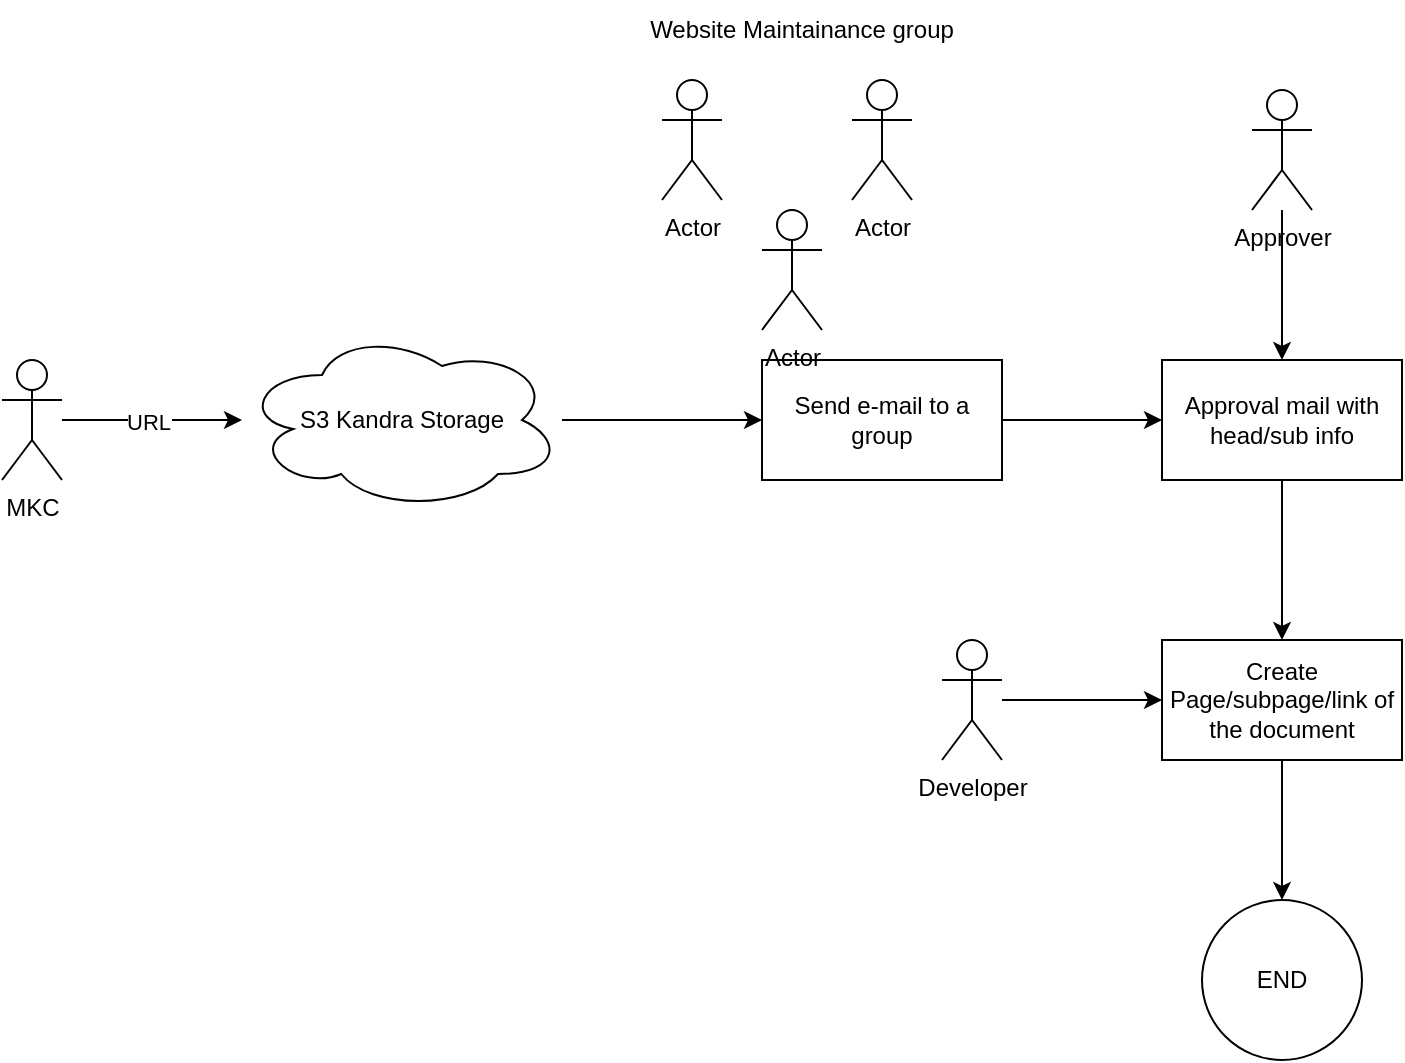 <mxfile version="21.8.0" type="github">
  <diagram id="BnKN2QzgdD9f6Xm2rwWh" name="Page-1">
    <mxGraphModel dx="901" dy="546" grid="1" gridSize="10" guides="1" tooltips="1" connect="1" arrows="1" fold="1" page="1" pageScale="1" pageWidth="827" pageHeight="1169" math="0" shadow="0">
      <root>
        <mxCell id="0" />
        <mxCell id="1" parent="0" />
        <mxCell id="lcb-WT6afnCP31qYRkrr-3" style="edgeStyle=orthogonalEdgeStyle;rounded=0;orthogonalLoop=1;jettySize=auto;html=1;" edge="1" parent="1" source="lcb-WT6afnCP31qYRkrr-1" target="lcb-WT6afnCP31qYRkrr-2">
          <mxGeometry relative="1" as="geometry" />
        </mxCell>
        <mxCell id="lcb-WT6afnCP31qYRkrr-4" value="URL" style="edgeLabel;html=1;align=center;verticalAlign=middle;resizable=0;points=[];" vertex="1" connectable="0" parent="lcb-WT6afnCP31qYRkrr-3">
          <mxGeometry x="-0.044" y="-1" relative="1" as="geometry">
            <mxPoint as="offset" />
          </mxGeometry>
        </mxCell>
        <mxCell id="lcb-WT6afnCP31qYRkrr-1" value="MKC" style="shape=umlActor;verticalLabelPosition=bottom;verticalAlign=top;html=1;outlineConnect=0;" vertex="1" parent="1">
          <mxGeometry x="101" y="230" width="30" height="60" as="geometry" />
        </mxCell>
        <mxCell id="lcb-WT6afnCP31qYRkrr-6" value="" style="edgeStyle=orthogonalEdgeStyle;rounded=0;orthogonalLoop=1;jettySize=auto;html=1;" edge="1" parent="1" source="lcb-WT6afnCP31qYRkrr-2" target="lcb-WT6afnCP31qYRkrr-5">
          <mxGeometry relative="1" as="geometry" />
        </mxCell>
        <mxCell id="lcb-WT6afnCP31qYRkrr-2" value="S3 Kandra Storage" style="ellipse;shape=cloud;whiteSpace=wrap;html=1;" vertex="1" parent="1">
          <mxGeometry x="221" y="215" width="160" height="90" as="geometry" />
        </mxCell>
        <mxCell id="lcb-WT6afnCP31qYRkrr-12" value="" style="edgeStyle=orthogonalEdgeStyle;rounded=0;orthogonalLoop=1;jettySize=auto;html=1;" edge="1" parent="1" source="lcb-WT6afnCP31qYRkrr-5" target="lcb-WT6afnCP31qYRkrr-11">
          <mxGeometry relative="1" as="geometry" />
        </mxCell>
        <mxCell id="lcb-WT6afnCP31qYRkrr-5" value="Send e-mail to a group" style="whiteSpace=wrap;html=1;" vertex="1" parent="1">
          <mxGeometry x="481" y="230" width="120" height="60" as="geometry" />
        </mxCell>
        <mxCell id="lcb-WT6afnCP31qYRkrr-7" value="Actor" style="shape=umlActor;verticalLabelPosition=bottom;verticalAlign=top;html=1;outlineConnect=0;" vertex="1" parent="1">
          <mxGeometry x="431" y="90" width="30" height="60" as="geometry" />
        </mxCell>
        <mxCell id="lcb-WT6afnCP31qYRkrr-8" value="Actor" style="shape=umlActor;verticalLabelPosition=bottom;verticalAlign=top;html=1;outlineConnect=0;" vertex="1" parent="1">
          <mxGeometry x="526" y="90" width="30" height="60" as="geometry" />
        </mxCell>
        <mxCell id="lcb-WT6afnCP31qYRkrr-9" value="Actor" style="shape=umlActor;verticalLabelPosition=bottom;verticalAlign=top;html=1;outlineConnect=0;" vertex="1" parent="1">
          <mxGeometry x="481" y="155" width="30" height="60" as="geometry" />
        </mxCell>
        <mxCell id="lcb-WT6afnCP31qYRkrr-10" value="Website Maintainance group" style="text;html=1;strokeColor=none;fillColor=none;align=center;verticalAlign=middle;whiteSpace=wrap;rounded=0;" vertex="1" parent="1">
          <mxGeometry x="411" y="50" width="180" height="30" as="geometry" />
        </mxCell>
        <mxCell id="lcb-WT6afnCP31qYRkrr-14" value="" style="edgeStyle=orthogonalEdgeStyle;rounded=0;orthogonalLoop=1;jettySize=auto;html=1;" edge="1" parent="1" source="lcb-WT6afnCP31qYRkrr-11" target="lcb-WT6afnCP31qYRkrr-13">
          <mxGeometry relative="1" as="geometry" />
        </mxCell>
        <mxCell id="lcb-WT6afnCP31qYRkrr-11" value="Approval mail with head/sub info" style="whiteSpace=wrap;html=1;" vertex="1" parent="1">
          <mxGeometry x="681" y="230" width="120" height="60" as="geometry" />
        </mxCell>
        <mxCell id="lcb-WT6afnCP31qYRkrr-20" value="" style="edgeStyle=orthogonalEdgeStyle;rounded=0;orthogonalLoop=1;jettySize=auto;html=1;" edge="1" parent="1" source="lcb-WT6afnCP31qYRkrr-13" target="lcb-WT6afnCP31qYRkrr-19">
          <mxGeometry relative="1" as="geometry" />
        </mxCell>
        <mxCell id="lcb-WT6afnCP31qYRkrr-13" value="Create Page/subpage/link of the document" style="whiteSpace=wrap;html=1;" vertex="1" parent="1">
          <mxGeometry x="681" y="370" width="120" height="60" as="geometry" />
        </mxCell>
        <mxCell id="lcb-WT6afnCP31qYRkrr-18" style="edgeStyle=orthogonalEdgeStyle;rounded=0;orthogonalLoop=1;jettySize=auto;html=1;entryX=0;entryY=0.5;entryDx=0;entryDy=0;" edge="1" parent="1" source="lcb-WT6afnCP31qYRkrr-15" target="lcb-WT6afnCP31qYRkrr-13">
          <mxGeometry relative="1" as="geometry" />
        </mxCell>
        <mxCell id="lcb-WT6afnCP31qYRkrr-15" value="Developer" style="shape=umlActor;verticalLabelPosition=bottom;verticalAlign=top;html=1;outlineConnect=0;" vertex="1" parent="1">
          <mxGeometry x="571" y="370" width="30" height="60" as="geometry" />
        </mxCell>
        <mxCell id="lcb-WT6afnCP31qYRkrr-17" value="" style="edgeStyle=orthogonalEdgeStyle;rounded=0;orthogonalLoop=1;jettySize=auto;html=1;" edge="1" parent="1" source="lcb-WT6afnCP31qYRkrr-16" target="lcb-WT6afnCP31qYRkrr-11">
          <mxGeometry relative="1" as="geometry" />
        </mxCell>
        <mxCell id="lcb-WT6afnCP31qYRkrr-16" value="Approver" style="shape=umlActor;verticalLabelPosition=bottom;verticalAlign=top;html=1;outlineConnect=0;" vertex="1" parent="1">
          <mxGeometry x="726" y="95" width="30" height="60" as="geometry" />
        </mxCell>
        <mxCell id="lcb-WT6afnCP31qYRkrr-19" value="END" style="ellipse;whiteSpace=wrap;html=1;" vertex="1" parent="1">
          <mxGeometry x="701" y="500" width="80" height="80" as="geometry" />
        </mxCell>
      </root>
    </mxGraphModel>
  </diagram>
</mxfile>
